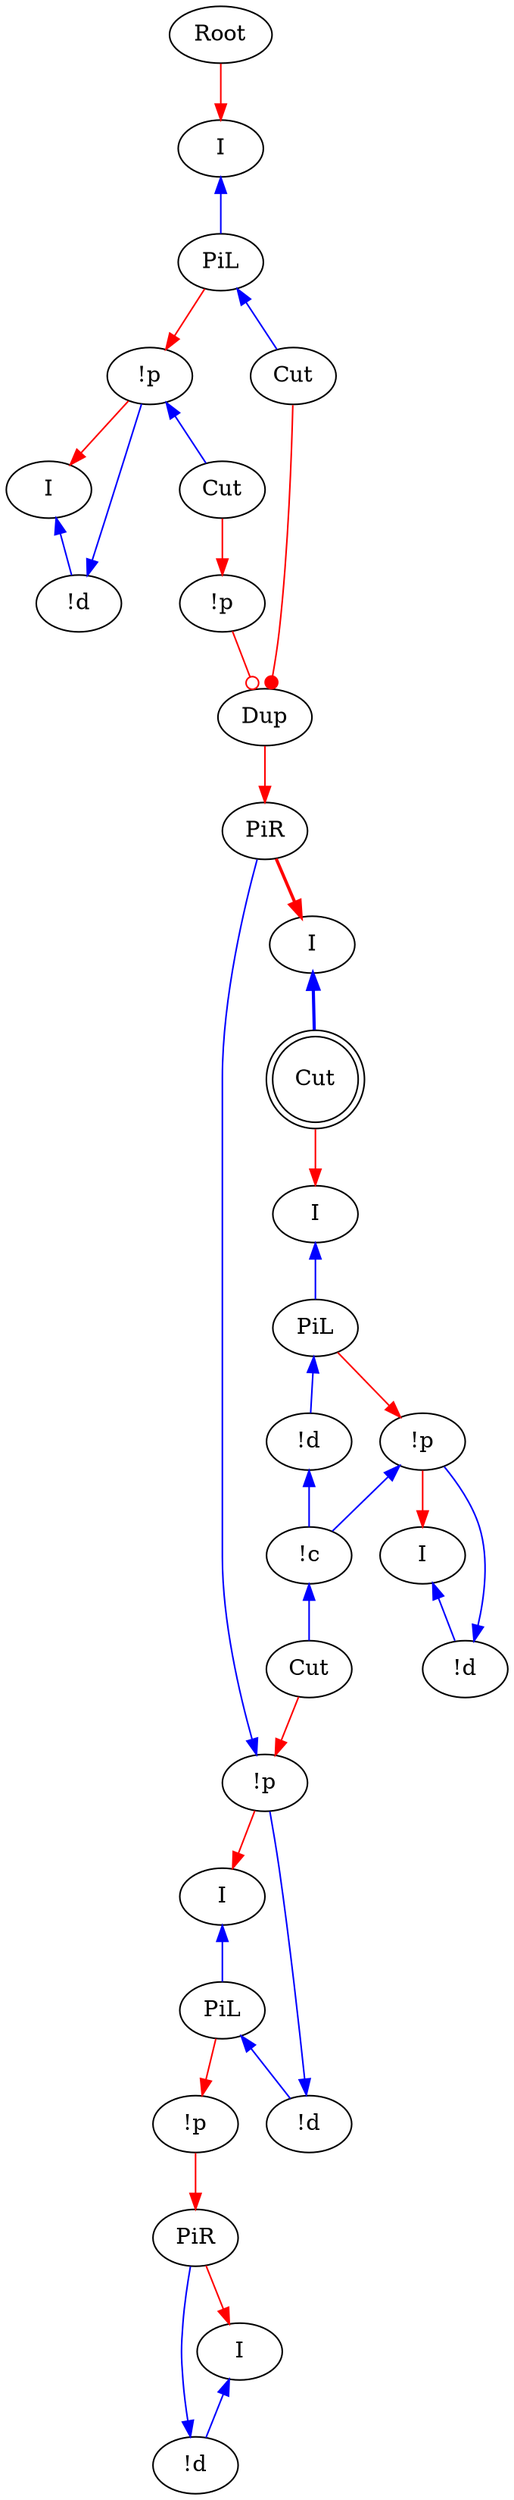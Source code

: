 digraph {
"Root0" [label="Root"]
"PiL0" [label="PiL"]
"!p0" [label="!p"]
"I0" [label="I"]
"!d0" [label="!d"]
"I1" [label="I"]
"I2" [label="I"]
"PiL1" [label="PiL"]
"!d1" [label="!d"]
"!c0" [label="!c"]
"!p1" [label="!p"]
"I3" [label="I"]
"!d2" [label="!d"]
"!p2" [label="!p"]
"I4" [label="I"]
"PiL2" [label="PiL"]
"!d3" [label="!d"]
"!p3" [label="!p"]
"I5" [label="I"]
"!d4" [label="!d"]
"I6" [label="I"]
"Dup0_0" [label="Dup"]
"!p4" [label="!p"]
"Cut0" [label="Cut"]
"Cut1" [label="Cut"]
"PiR0" [label="PiR"]
"PiR1" [label="PiR"]
"Cut2" [label="Cut"]
"Cut3" [label="Cut",shape=doublecircle]
"Cut0" -> "!p4"[color=red,tooltip="e1"]
"Cut1" -> "Dup0_0"[color=red,tooltip="e2",arrowhead=dot]
"!p4" -> "Dup0_0"[color=red,tooltip="e3",arrowhead=odot]
"!p2" -> "PiR0"[color=blue,tooltip="h",dir=back]
"!d3" -> "!p2"[color=blue,tooltip="hj",dir=back]
"I1" -> "Cut3"[color=blue,tooltip="hl",penwidth=2,dir=back]
"I4" -> "PiL2"[color=blue,tooltip="hl2",dir=back]
"PiL2" -> "!d3"[color=blue,tooltip="hl21",dir=back]
"!p3" -> "PiR1"[color=red,tooltip="hl2i"]
"PiL2" -> "!p3"[color=red,tooltip="hl2p"]
"!p2" -> "I4"[color=red,tooltip="hli"]
"Cut2" -> "!p2"[color=red,tooltip="hlp"]
"PiR0" -> "I1"[color=red,tooltip="hr",penwidth=2]
"!d4" -> "PiR1"[color=blue,tooltip="i",dir=back]
"I5" -> "!d4"[color=blue,tooltip="il",dir=back]
"PiR1" -> "I5"[color=red,tooltip="ir"]
"Dup0_0" -> "PiR0"[color=red,tooltip="reti"]
"Root0" -> "I6"[color=red,tooltip="rettop"]
"!p0" -> "Cut0"[color=blue,tooltip="x2",dir=back]
"!d0" -> "!p0"[color=blue,tooltip="xj",dir=back]
"I6" -> "PiL0"[color=blue,tooltip="xl",dir=back]
"PiL0" -> "Cut1"[color=blue,tooltip="xl1",dir=back]
"I0" -> "!d0"[color=blue,tooltip="xl2",dir=back]
"!p0" -> "I0"[color=red,tooltip="xli"]
"PiL0" -> "!p0"[color=red,tooltip="xlp"]
"!c0" -> "Cut2"[color=blue,tooltip="y",dir=back]
"!d1" -> "!c0"[color=blue,tooltip="y1",dir=back]
"!p1" -> "!c0"[color=blue,tooltip="y2",dir=back]
"!d2" -> "!p1"[color=blue,tooltip="yj",dir=back]
"I2" -> "PiL1"[color=blue,tooltip="yl",dir=back]
"PiL1" -> "!d1"[color=blue,tooltip="yl1",dir=back]
"I3" -> "!d2"[color=blue,tooltip="yl2",dir=back]
"!p1" -> "I3"[color=red,tooltip="yli"]
"PiL1" -> "!p1"[color=red,tooltip="ylp"]
"Cut3" -> "I2"[color=red,tooltip="yr"]
}
